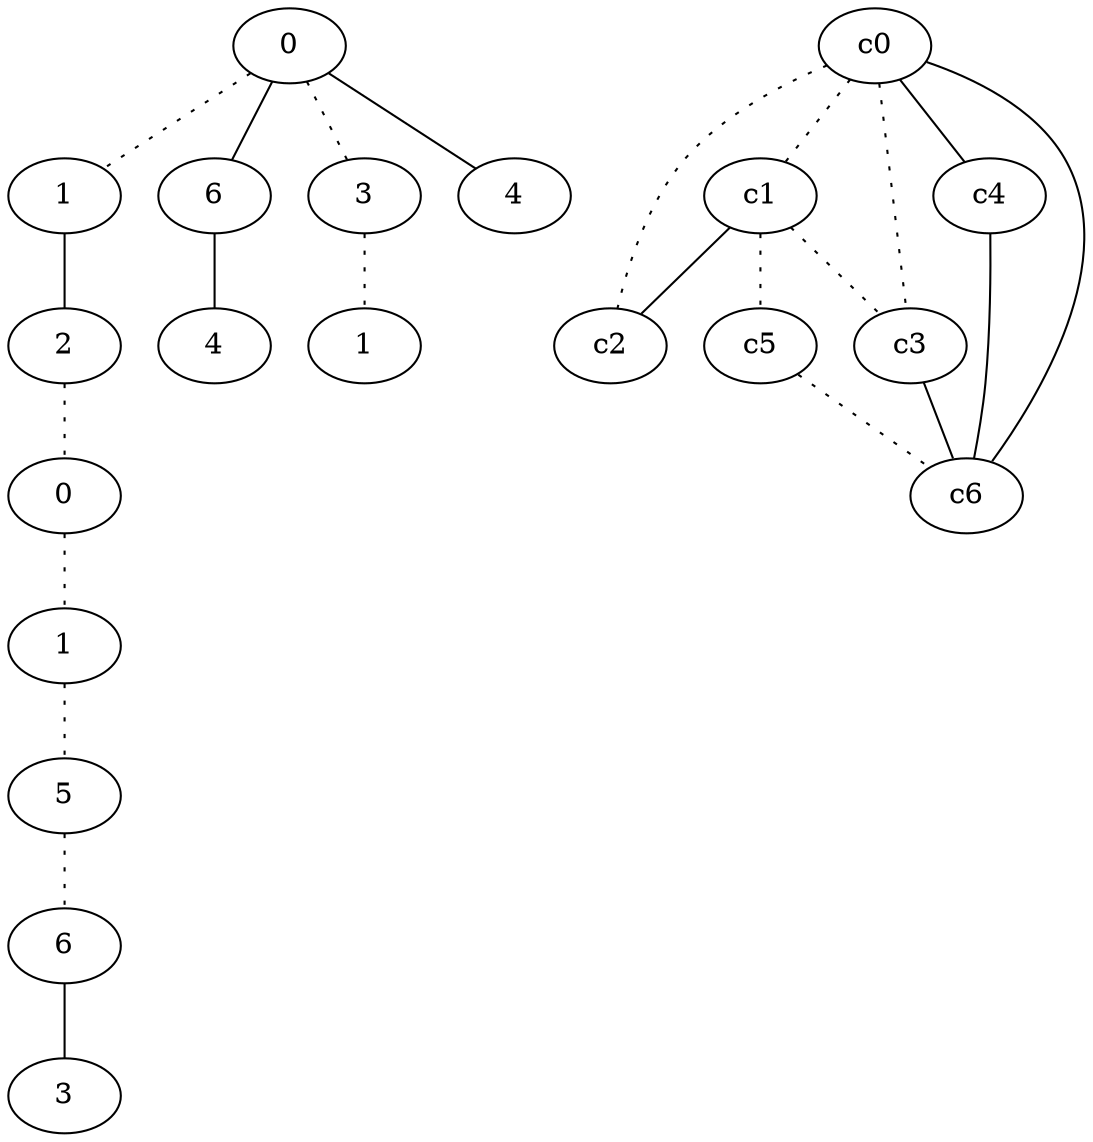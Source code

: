 graph {
a0[label=0];
a1[label=1];
a2[label=2];
a3[label=0];
a4[label=1];
a5[label=5];
a6[label=6];
a7[label=3];
a8[label=6];
a9[label=4];
a10[label=3];
a11[label=1];
a12[label=4];
a0 -- a1 [style=dotted];
a0 -- a8;
a0 -- a10 [style=dotted];
a0 -- a12;
a1 -- a2;
a2 -- a3 [style=dotted];
a3 -- a4 [style=dotted];
a4 -- a5 [style=dotted];
a5 -- a6 [style=dotted];
a6 -- a7;
a8 -- a9;
a10 -- a11 [style=dotted];
c0 -- c1 [style=dotted];
c0 -- c2 [style=dotted];
c0 -- c3 [style=dotted];
c0 -- c4;
c0 -- c6;
c1 -- c2;
c1 -- c3 [style=dotted];
c1 -- c5 [style=dotted];
c3 -- c6;
c4 -- c6;
c5 -- c6 [style=dotted];
}
